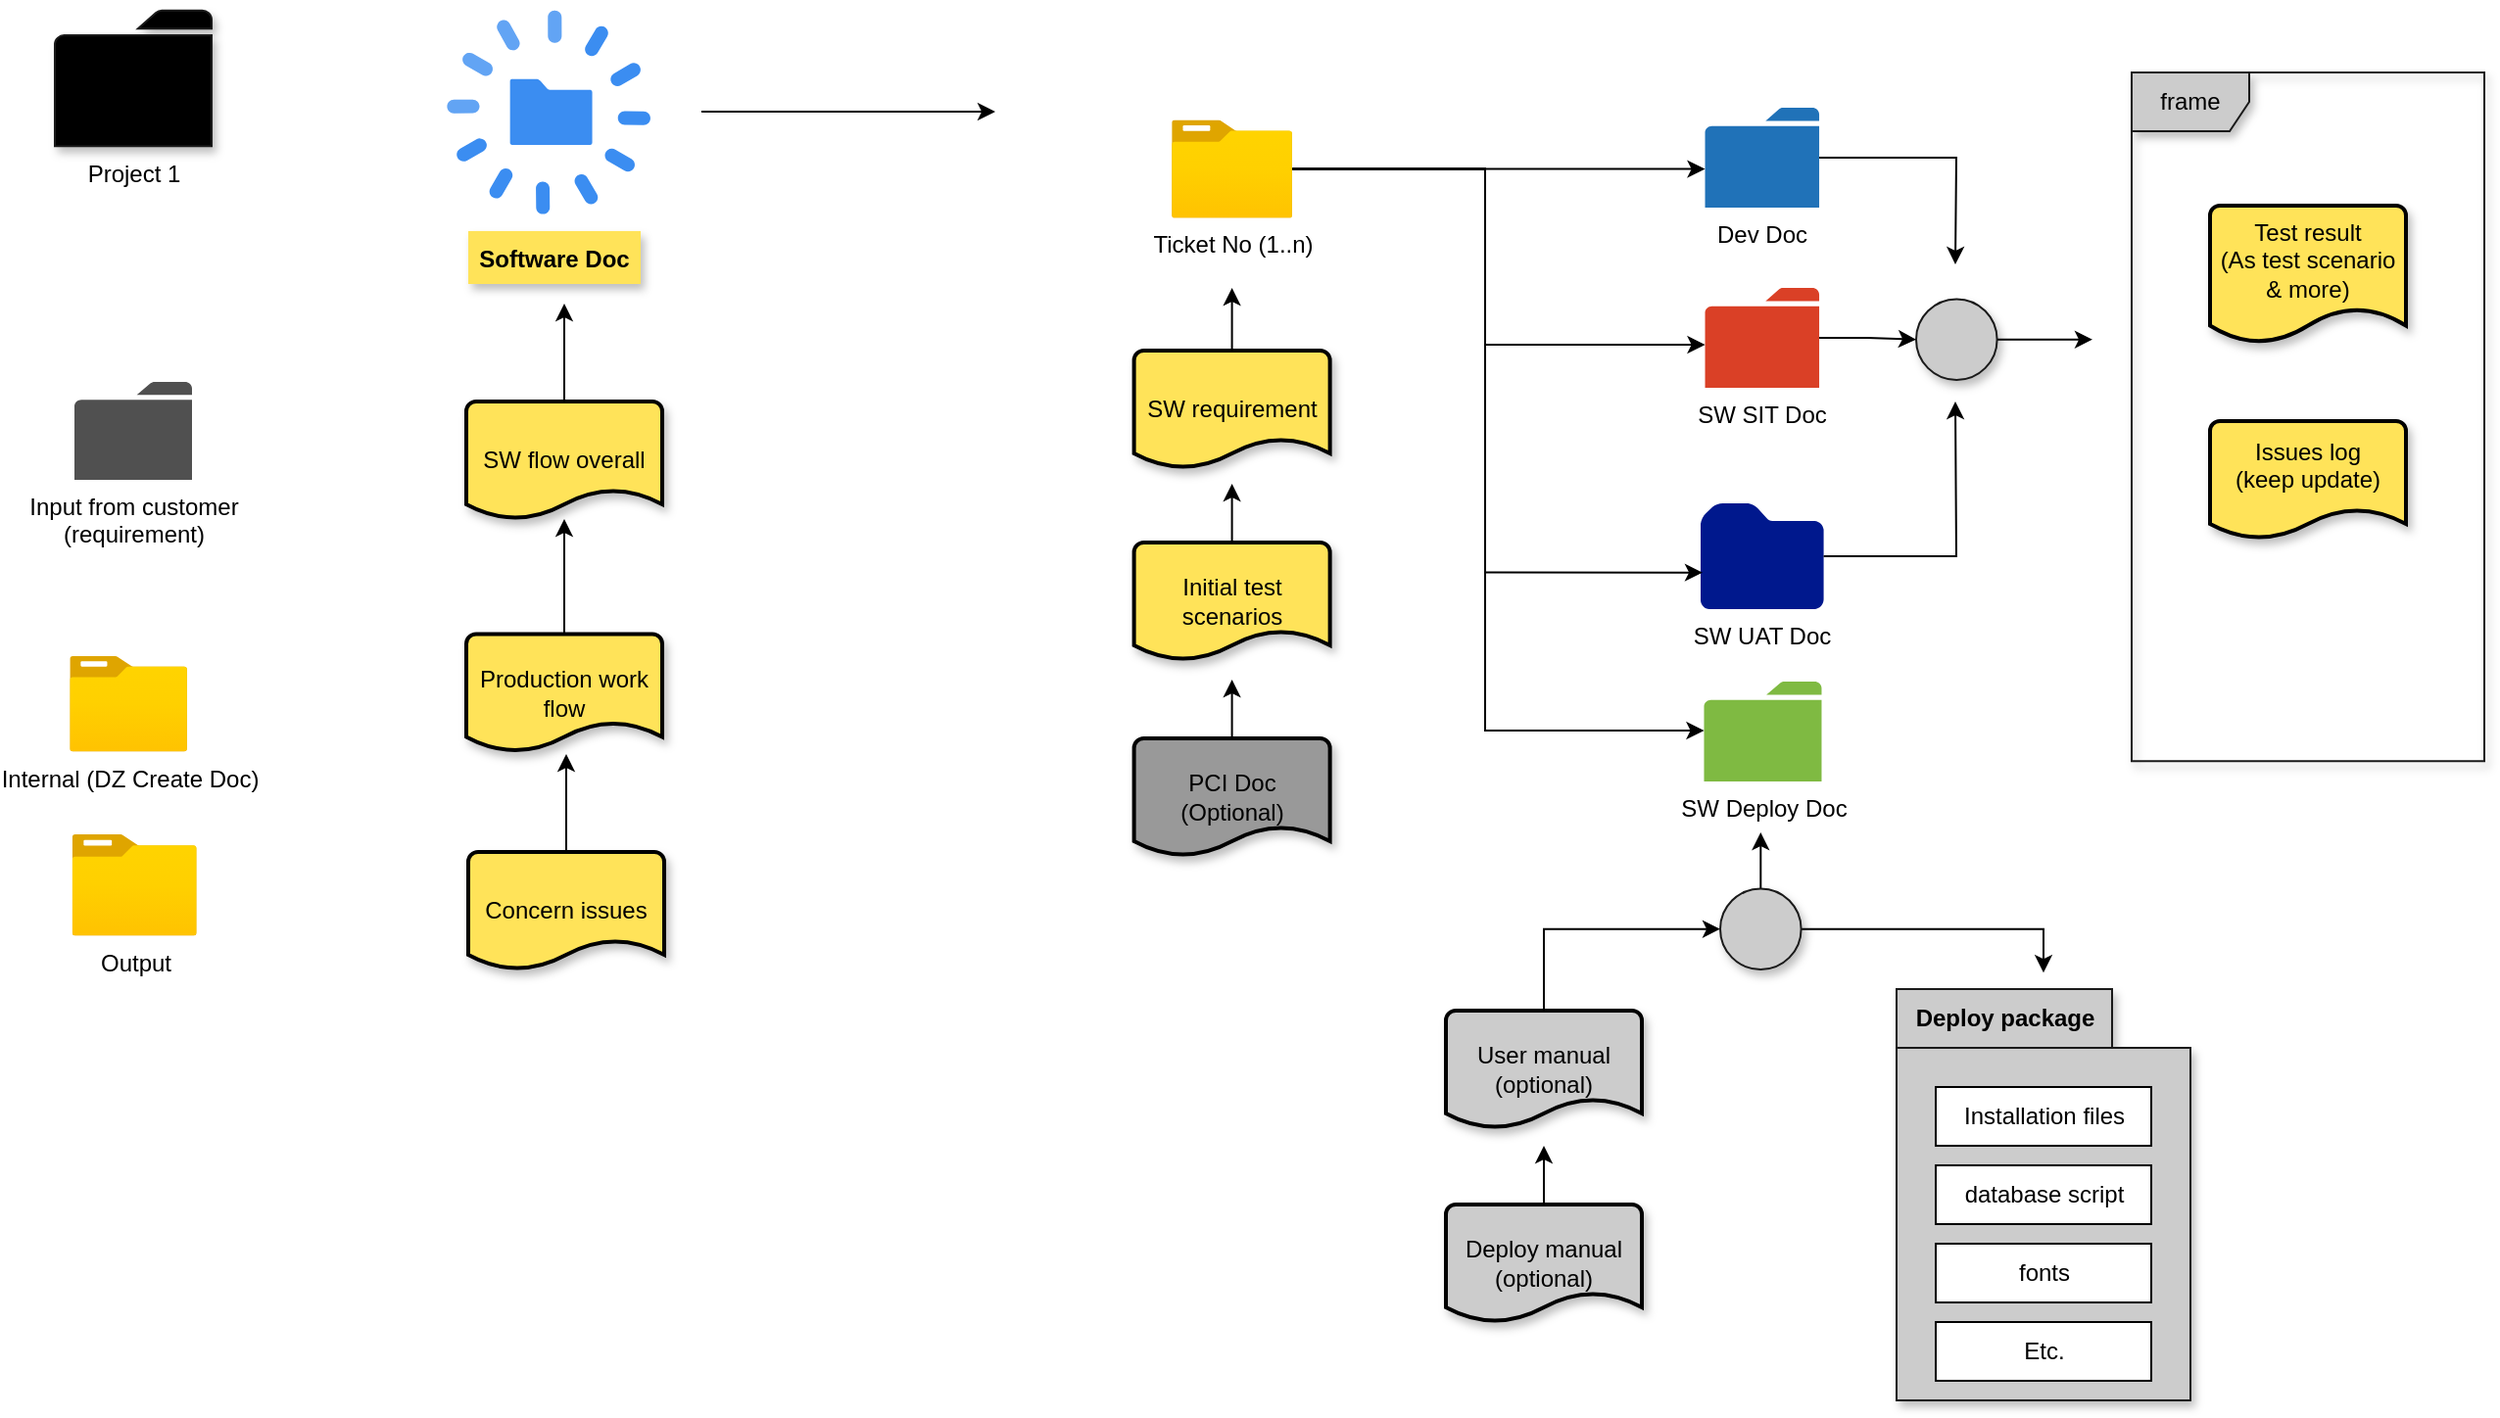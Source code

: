 <mxfile version="14.4.2" type="github">
  <diagram id="TiC0w1Ht3yhiNNbJjkEy" name="Page-1">
    <mxGraphModel dx="1278" dy="575" grid="1" gridSize="10" guides="1" tooltips="1" connect="1" arrows="1" fold="1" page="1" pageScale="1" pageWidth="1169" pageHeight="827" math="0" shadow="0">
      <root>
        <mxCell id="0" />
        <mxCell id="1" parent="0" />
        <mxCell id="TR7oBmUhaJ_W7H3ZalQH-68" value="frame" style="shape=umlFrame;whiteSpace=wrap;html=1;shadow=1;strokeColor=#1A1A1A;fillColor=#CCCCCC;" vertex="1" parent="1">
          <mxGeometry x="1100" y="62.0" width="180" height="351.65" as="geometry" />
        </mxCell>
        <mxCell id="TR7oBmUhaJ_W7H3ZalQH-2" value="Project 1" style="pointerEvents=1;shadow=1;dashed=0;html=1;strokeColor=#1A1A1A;labelPosition=center;verticalLabelPosition=bottom;verticalAlign=top;outlineConnect=0;align=center;shape=mxgraph.office.concepts.folder;fillColor=#000000;" vertex="1" parent="1">
          <mxGeometry x="40" y="30.34" width="80" height="69.31" as="geometry" />
        </mxCell>
        <mxCell id="TR7oBmUhaJ_W7H3ZalQH-4" value="&lt;div&gt;Input from customer &lt;br&gt;&lt;/div&gt;&lt;div&gt;(requirement)&lt;/div&gt;" style="pointerEvents=1;shadow=0;dashed=0;html=1;strokeColor=none;fillColor=#505050;labelPosition=center;verticalLabelPosition=bottom;verticalAlign=top;outlineConnect=0;align=center;shape=mxgraph.office.concepts.folder;" vertex="1" parent="1">
          <mxGeometry x="50" y="220" width="60" height="50" as="geometry" />
        </mxCell>
        <mxCell id="TR7oBmUhaJ_W7H3ZalQH-8" value="Internal (DZ Create Doc)" style="aspect=fixed;html=1;points=[];align=center;image;fontSize=12;image=img/lib/azure2/general/Folder_Blank.svg;" vertex="1" parent="1">
          <mxGeometry x="47.57" y="360" width="60" height="48.7" as="geometry" />
        </mxCell>
        <mxCell id="TR7oBmUhaJ_W7H3ZalQH-15" value="Output" style="aspect=fixed;html=1;points=[];align=center;image;fontSize=12;image=img/lib/azure2/general/Folder_Blank.svg;" vertex="1" parent="1">
          <mxGeometry x="48.74" y="451" width="63.69" height="51.69" as="geometry" />
        </mxCell>
        <mxCell id="TR7oBmUhaJ_W7H3ZalQH-31" value="" style="group" vertex="1" connectable="0" parent="1">
          <mxGeometry x="610" y="80" width="332.79" height="382" as="geometry" />
        </mxCell>
        <mxCell id="TR7oBmUhaJ_W7H3ZalQH-9" value="SW UAT Doc" style="aspect=fixed;pointerEvents=1;shadow=0;dashed=0;html=1;strokeColor=none;labelPosition=center;verticalLabelPosition=bottom;verticalAlign=top;align=center;fillColor=#00188D;shape=mxgraph.mscae.enterprise.folder" vertex="1" parent="TR7oBmUhaJ_W7H3ZalQH-31">
          <mxGeometry x="270" y="202" width="62.79" height="54" as="geometry" />
        </mxCell>
        <mxCell id="TR7oBmUhaJ_W7H3ZalQH-10" value="SW Deploy Doc" style="pointerEvents=1;shadow=0;dashed=0;html=1;strokeColor=none;labelPosition=center;verticalLabelPosition=bottom;verticalAlign=top;outlineConnect=0;align=center;shape=mxgraph.office.concepts.folder;fillColor=#7FBA42;" vertex="1" parent="TR7oBmUhaJ_W7H3ZalQH-31">
          <mxGeometry x="271.74" y="293" width="60" height="51" as="geometry" />
        </mxCell>
        <mxCell id="TR7oBmUhaJ_W7H3ZalQH-11" value="SW SIT Doc" style="pointerEvents=1;shadow=0;dashed=0;html=1;strokeColor=none;labelPosition=center;verticalLabelPosition=bottom;verticalAlign=top;outlineConnect=0;align=center;shape=mxgraph.office.concepts.folder;fillColor=#DA4026;" vertex="1" parent="TR7oBmUhaJ_W7H3ZalQH-31">
          <mxGeometry x="272.26" y="92" width="58.26" height="51" as="geometry" />
        </mxCell>
        <mxCell id="TR7oBmUhaJ_W7H3ZalQH-26" style="edgeStyle=orthogonalEdgeStyle;rounded=0;orthogonalLoop=1;jettySize=auto;html=1;" edge="1" parent="TR7oBmUhaJ_W7H3ZalQH-31" source="TR7oBmUhaJ_W7H3ZalQH-12" target="TR7oBmUhaJ_W7H3ZalQH-11">
          <mxGeometry relative="1" as="geometry">
            <Array as="points">
              <mxPoint x="160" y="31" />
              <mxPoint x="160" y="121" />
            </Array>
          </mxGeometry>
        </mxCell>
        <mxCell id="TR7oBmUhaJ_W7H3ZalQH-27" style="edgeStyle=orthogonalEdgeStyle;rounded=0;orthogonalLoop=1;jettySize=auto;html=1;entryX=0.016;entryY=0.654;entryDx=0;entryDy=0;entryPerimeter=0;" edge="1" parent="TR7oBmUhaJ_W7H3ZalQH-31" source="TR7oBmUhaJ_W7H3ZalQH-12" target="TR7oBmUhaJ_W7H3ZalQH-9">
          <mxGeometry relative="1" as="geometry">
            <Array as="points">
              <mxPoint x="160" y="31" />
              <mxPoint x="160" y="237" />
            </Array>
          </mxGeometry>
        </mxCell>
        <mxCell id="TR7oBmUhaJ_W7H3ZalQH-28" style="edgeStyle=orthogonalEdgeStyle;rounded=0;orthogonalLoop=1;jettySize=auto;html=1;" edge="1" parent="TR7oBmUhaJ_W7H3ZalQH-31" source="TR7oBmUhaJ_W7H3ZalQH-12" target="TR7oBmUhaJ_W7H3ZalQH-10">
          <mxGeometry relative="1" as="geometry">
            <Array as="points">
              <mxPoint x="160" y="31" />
              <mxPoint x="160" y="318" />
            </Array>
          </mxGeometry>
        </mxCell>
        <mxCell id="TR7oBmUhaJ_W7H3ZalQH-12" value="Ticket No (1..n)" style="aspect=fixed;html=1;points=[];align=center;image;fontSize=12;image=img/lib/azure2/general/Folder_Blank.svg;" vertex="1" parent="TR7oBmUhaJ_W7H3ZalQH-31">
          <mxGeometry y="6.31" width="61.61" height="50" as="geometry" />
        </mxCell>
        <mxCell id="TR7oBmUhaJ_W7H3ZalQH-13" value="Dev Doc" style="pointerEvents=1;shadow=0;dashed=0;html=1;strokeColor=none;labelPosition=center;verticalLabelPosition=bottom;verticalAlign=top;outlineConnect=0;align=center;shape=mxgraph.office.concepts.folder;fillColor=#2072B8;" vertex="1" parent="TR7oBmUhaJ_W7H3ZalQH-31">
          <mxGeometry x="272.26" width="58.26" height="51" as="geometry" />
        </mxCell>
        <mxCell id="TR7oBmUhaJ_W7H3ZalQH-25" style="edgeStyle=orthogonalEdgeStyle;rounded=0;orthogonalLoop=1;jettySize=auto;html=1;" edge="1" parent="TR7oBmUhaJ_W7H3ZalQH-31" source="TR7oBmUhaJ_W7H3ZalQH-12" target="TR7oBmUhaJ_W7H3ZalQH-13">
          <mxGeometry relative="1" as="geometry">
            <Array as="points">
              <mxPoint x="40" y="31.31" />
              <mxPoint x="40" y="31.31" />
            </Array>
          </mxGeometry>
        </mxCell>
        <mxCell id="TR7oBmUhaJ_W7H3ZalQH-55" value="" style="group" vertex="1" connectable="0" parent="TR7oBmUhaJ_W7H3ZalQH-31">
          <mxGeometry x="-19.19" y="92" width="100.0" height="290" as="geometry" />
        </mxCell>
        <mxCell id="TR7oBmUhaJ_W7H3ZalQH-54" style="edgeStyle=orthogonalEdgeStyle;rounded=0;orthogonalLoop=1;jettySize=auto;html=1;" edge="1" parent="TR7oBmUhaJ_W7H3ZalQH-55" source="TR7oBmUhaJ_W7H3ZalQH-48">
          <mxGeometry relative="1" as="geometry">
            <mxPoint x="50.0" y="200" as="targetPoint" />
          </mxGeometry>
        </mxCell>
        <mxCell id="TR7oBmUhaJ_W7H3ZalQH-48" value="&lt;div&gt;PCI Doc&lt;/div&gt;&lt;div&gt;(Optional)&lt;br&gt;&lt;/div&gt;" style="strokeWidth=2;html=1;shape=mxgraph.flowchart.document2;whiteSpace=wrap;size=0.25;shadow=1;fillColor=#999999;" vertex="1" parent="TR7oBmUhaJ_W7H3ZalQH-55">
          <mxGeometry x="5.684e-14" y="230" width="100" height="60" as="geometry" />
        </mxCell>
        <mxCell id="TR7oBmUhaJ_W7H3ZalQH-52" style="edgeStyle=orthogonalEdgeStyle;rounded=0;orthogonalLoop=1;jettySize=auto;html=1;" edge="1" parent="TR7oBmUhaJ_W7H3ZalQH-55" source="TR7oBmUhaJ_W7H3ZalQH-44">
          <mxGeometry relative="1" as="geometry">
            <mxPoint x="50.0" as="targetPoint" />
          </mxGeometry>
        </mxCell>
        <mxCell id="TR7oBmUhaJ_W7H3ZalQH-44" value="SW requirement" style="strokeWidth=2;html=1;shape=mxgraph.flowchart.document2;whiteSpace=wrap;size=0.25;shadow=1;fillColor=#FFE359;" vertex="1" parent="TR7oBmUhaJ_W7H3ZalQH-55">
          <mxGeometry y="32" width="100" height="60" as="geometry" />
        </mxCell>
        <mxCell id="TR7oBmUhaJ_W7H3ZalQH-53" style="edgeStyle=orthogonalEdgeStyle;rounded=0;orthogonalLoop=1;jettySize=auto;html=1;" edge="1" parent="TR7oBmUhaJ_W7H3ZalQH-55" source="TR7oBmUhaJ_W7H3ZalQH-45">
          <mxGeometry relative="1" as="geometry">
            <mxPoint x="50.0" y="100" as="targetPoint" />
          </mxGeometry>
        </mxCell>
        <mxCell id="TR7oBmUhaJ_W7H3ZalQH-45" value="Initial test scenarios" style="strokeWidth=2;html=1;shape=mxgraph.flowchart.document2;whiteSpace=wrap;size=0.25;shadow=1;fillColor=#FFE359;" vertex="1" parent="TR7oBmUhaJ_W7H3ZalQH-55">
          <mxGeometry x="5.684e-14" y="130" width="100" height="60" as="geometry" />
        </mxCell>
        <mxCell id="TR7oBmUhaJ_W7H3ZalQH-32" value="" style="group" vertex="1" connectable="0" parent="1">
          <mxGeometry x="240" y="30.34" width="110" height="139.66" as="geometry" />
        </mxCell>
        <mxCell id="TR7oBmUhaJ_W7H3ZalQH-29" value="" style="html=1;aspect=fixed;strokeColor=none;shadow=0;align=center;verticalAlign=top;fillColor=#3B8DF1;shape=mxgraph.gcp2.lifecycle" vertex="1" parent="TR7oBmUhaJ_W7H3ZalQH-32">
          <mxGeometry width="103.983" height="103.983" as="geometry" />
        </mxCell>
        <mxCell id="TR7oBmUhaJ_W7H3ZalQH-30" value="Software Doc" style="text;align=center;fontStyle=1;verticalAlign=middle;spacingLeft=3;spacingRight=3;strokeColor=none;rotatable=0;points=[[0,0.5],[1,0.5]];portConstraint=eastwest;shadow=1;fillColor=#FFE359;" vertex="1" parent="TR7oBmUhaJ_W7H3ZalQH-32">
          <mxGeometry x="11" y="112.624" width="88" height="27.036" as="geometry" />
        </mxCell>
        <mxCell id="TR7oBmUhaJ_W7H3ZalQH-37" style="edgeStyle=orthogonalEdgeStyle;rounded=0;orthogonalLoop=1;jettySize=auto;html=1;" edge="1" parent="1">
          <mxGeometry relative="1" as="geometry">
            <mxPoint x="520" y="82" as="targetPoint" />
            <mxPoint x="370" y="82" as="sourcePoint" />
            <Array as="points">
              <mxPoint x="480" y="82" />
              <mxPoint x="480" y="82" />
            </Array>
          </mxGeometry>
        </mxCell>
        <mxCell id="TR7oBmUhaJ_W7H3ZalQH-39" style="edgeStyle=orthogonalEdgeStyle;rounded=0;orthogonalLoop=1;jettySize=auto;html=1;" edge="1" parent="1" source="TR7oBmUhaJ_W7H3ZalQH-38">
          <mxGeometry relative="1" as="geometry">
            <mxPoint x="300" y="180" as="targetPoint" />
          </mxGeometry>
        </mxCell>
        <mxCell id="TR7oBmUhaJ_W7H3ZalQH-38" value="&lt;div&gt;SW flow overall&lt;br&gt;&lt;/div&gt;" style="strokeWidth=2;html=1;shape=mxgraph.flowchart.document2;whiteSpace=wrap;size=0.25;shadow=1;fillColor=#FFE359;" vertex="1" parent="1">
          <mxGeometry x="250" y="230" width="100" height="60" as="geometry" />
        </mxCell>
        <mxCell id="TR7oBmUhaJ_W7H3ZalQH-41" style="edgeStyle=orthogonalEdgeStyle;rounded=0;orthogonalLoop=1;jettySize=auto;html=1;" edge="1" parent="1" source="TR7oBmUhaJ_W7H3ZalQH-40" target="TR7oBmUhaJ_W7H3ZalQH-38">
          <mxGeometry relative="1" as="geometry" />
        </mxCell>
        <mxCell id="TR7oBmUhaJ_W7H3ZalQH-40" value="Production work flow" style="strokeWidth=2;html=1;shape=mxgraph.flowchart.document2;whiteSpace=wrap;size=0.25;shadow=1;fillColor=#FFE359;" vertex="1" parent="1">
          <mxGeometry x="250" y="348.7" width="100" height="60" as="geometry" />
        </mxCell>
        <mxCell id="TR7oBmUhaJ_W7H3ZalQH-43" style="edgeStyle=orthogonalEdgeStyle;rounded=0;orthogonalLoop=1;jettySize=auto;html=1;" edge="1" parent="1" source="TR7oBmUhaJ_W7H3ZalQH-42">
          <mxGeometry relative="1" as="geometry">
            <mxPoint x="301" y="410" as="targetPoint" />
          </mxGeometry>
        </mxCell>
        <mxCell id="TR7oBmUhaJ_W7H3ZalQH-42" value="Concern issues" style="strokeWidth=2;html=1;shape=mxgraph.flowchart.document2;whiteSpace=wrap;size=0.25;shadow=1;fillColor=#FFE359;" vertex="1" parent="1">
          <mxGeometry x="251" y="460" width="100" height="60" as="geometry" />
        </mxCell>
        <mxCell id="TR7oBmUhaJ_W7H3ZalQH-46" value="&lt;div&gt;Issues log&lt;/div&gt;&lt;div&gt;(keep update)&lt;/div&gt;&lt;div&gt;&lt;br&gt;&lt;/div&gt;" style="strokeWidth=2;html=1;shape=mxgraph.flowchart.document2;whiteSpace=wrap;size=0.25;shadow=1;fillColor=#FFE359;" vertex="1" parent="1">
          <mxGeometry x="1140" y="240" width="100" height="60" as="geometry" />
        </mxCell>
        <mxCell id="TR7oBmUhaJ_W7H3ZalQH-47" value="&lt;div&gt;Test result&lt;/div&gt;&lt;div&gt;(As test scenario &amp;amp; more)&lt;/div&gt;&lt;div&gt;&lt;br&gt;&lt;/div&gt;" style="strokeWidth=2;html=1;shape=mxgraph.flowchart.document2;whiteSpace=wrap;size=0.25;shadow=1;fillColor=#FFE359;" vertex="1" parent="1">
          <mxGeometry x="1140" y="130" width="100" height="70" as="geometry" />
        </mxCell>
        <mxCell id="TR7oBmUhaJ_W7H3ZalQH-71" style="edgeStyle=orthogonalEdgeStyle;rounded=0;orthogonalLoop=1;jettySize=auto;html=1;entryX=0;entryY=0.5;entryDx=0;entryDy=0;" edge="1" parent="1" source="TR7oBmUhaJ_W7H3ZalQH-57" target="TR7oBmUhaJ_W7H3ZalQH-70">
          <mxGeometry relative="1" as="geometry">
            <Array as="points">
              <mxPoint x="800" y="499" />
            </Array>
          </mxGeometry>
        </mxCell>
        <mxCell id="TR7oBmUhaJ_W7H3ZalQH-57" value="&lt;div&gt;User manual&lt;/div&gt;&lt;div&gt;(optional)&lt;br&gt;&lt;/div&gt;" style="strokeWidth=2;html=1;shape=mxgraph.flowchart.document2;whiteSpace=wrap;size=0.25;shadow=1;fillColor=#CCCCCC;" vertex="1" parent="1">
          <mxGeometry x="750" y="541" width="100" height="60" as="geometry" />
        </mxCell>
        <mxCell id="TR7oBmUhaJ_W7H3ZalQH-76" style="edgeStyle=orthogonalEdgeStyle;rounded=0;orthogonalLoop=1;jettySize=auto;html=1;" edge="1" parent="1" source="TR7oBmUhaJ_W7H3ZalQH-58">
          <mxGeometry relative="1" as="geometry">
            <mxPoint x="800" y="610" as="targetPoint" />
          </mxGeometry>
        </mxCell>
        <mxCell id="TR7oBmUhaJ_W7H3ZalQH-58" value="&lt;div&gt;Deploy manual&lt;/div&gt;&lt;div&gt;(optional)&lt;br&gt;&lt;/div&gt;" style="strokeWidth=2;html=1;shape=mxgraph.flowchart.document2;whiteSpace=wrap;size=0.25;shadow=1;fillColor=#CCCCCC;" vertex="1" parent="1">
          <mxGeometry x="750" y="640" width="100" height="60" as="geometry" />
        </mxCell>
        <mxCell id="TR7oBmUhaJ_W7H3ZalQH-61" style="edgeStyle=orthogonalEdgeStyle;rounded=0;orthogonalLoop=1;jettySize=auto;html=1;" edge="1" parent="1" source="TR7oBmUhaJ_W7H3ZalQH-13">
          <mxGeometry relative="1" as="geometry">
            <mxPoint x="1010" y="160" as="targetPoint" />
          </mxGeometry>
        </mxCell>
        <mxCell id="TR7oBmUhaJ_W7H3ZalQH-69" style="edgeStyle=orthogonalEdgeStyle;rounded=0;orthogonalLoop=1;jettySize=auto;html=1;" edge="1" parent="1" source="TR7oBmUhaJ_W7H3ZalQH-62">
          <mxGeometry relative="1" as="geometry">
            <mxPoint x="1080" y="198.35" as="targetPoint" />
          </mxGeometry>
        </mxCell>
        <mxCell id="TR7oBmUhaJ_W7H3ZalQH-62" value="" style="ellipse;whiteSpace=wrap;html=1;aspect=fixed;shadow=1;strokeColor=#1A1A1A;fillColor=#CCCCCC;" vertex="1" parent="1">
          <mxGeometry x="990" y="177.7" width="41.3" height="41.3" as="geometry" />
        </mxCell>
        <mxCell id="TR7oBmUhaJ_W7H3ZalQH-63" style="edgeStyle=orthogonalEdgeStyle;rounded=0;orthogonalLoop=1;jettySize=auto;html=1;" edge="1" parent="1" source="TR7oBmUhaJ_W7H3ZalQH-9">
          <mxGeometry relative="1" as="geometry">
            <mxPoint x="1010" y="230" as="targetPoint" />
          </mxGeometry>
        </mxCell>
        <mxCell id="TR7oBmUhaJ_W7H3ZalQH-65" style="edgeStyle=orthogonalEdgeStyle;rounded=0;orthogonalLoop=1;jettySize=auto;html=1;" edge="1" parent="1" source="TR7oBmUhaJ_W7H3ZalQH-11" target="TR7oBmUhaJ_W7H3ZalQH-62">
          <mxGeometry relative="1" as="geometry" />
        </mxCell>
        <mxCell id="TR7oBmUhaJ_W7H3ZalQH-73" style="edgeStyle=orthogonalEdgeStyle;rounded=0;orthogonalLoop=1;jettySize=auto;html=1;" edge="1" parent="1" source="TR7oBmUhaJ_W7H3ZalQH-70">
          <mxGeometry relative="1" as="geometry">
            <mxPoint x="910.65" y="450" as="targetPoint" />
          </mxGeometry>
        </mxCell>
        <mxCell id="TR7oBmUhaJ_W7H3ZalQH-77" style="edgeStyle=orthogonalEdgeStyle;rounded=0;orthogonalLoop=1;jettySize=auto;html=1;entryX=0.5;entryY=-0.04;entryDx=0;entryDy=0;entryPerimeter=0;" edge="1" parent="1" source="TR7oBmUhaJ_W7H3ZalQH-70" target="TR7oBmUhaJ_W7H3ZalQH-74">
          <mxGeometry relative="1" as="geometry" />
        </mxCell>
        <mxCell id="TR7oBmUhaJ_W7H3ZalQH-70" value="" style="ellipse;whiteSpace=wrap;html=1;aspect=fixed;shadow=1;strokeColor=#1A1A1A;fillColor=#CCCCCC;" vertex="1" parent="1">
          <mxGeometry x="890" y="478.7" width="41.3" height="41.3" as="geometry" />
        </mxCell>
        <mxCell id="TR7oBmUhaJ_W7H3ZalQH-74" value="Deploy package" style="shape=folder;fontStyle=1;tabWidth=110;tabHeight=30;tabPosition=left;html=1;boundedLbl=1;labelInHeader=1;container=1;collapsible=0;recursiveResize=0;shadow=1;strokeColor=#1A1A1A;fillColor=#CCCCCC;" vertex="1" parent="1">
          <mxGeometry x="980" y="530" width="150" height="210" as="geometry" />
        </mxCell>
        <mxCell id="TR7oBmUhaJ_W7H3ZalQH-75" value="Installation files" style="html=1;" vertex="1" parent="TR7oBmUhaJ_W7H3ZalQH-74">
          <mxGeometry width="110" height="30" relative="1" as="geometry">
            <mxPoint x="20" y="50" as="offset" />
          </mxGeometry>
        </mxCell>
        <mxCell id="TR7oBmUhaJ_W7H3ZalQH-78" value="database script" style="html=1;" vertex="1" parent="TR7oBmUhaJ_W7H3ZalQH-74">
          <mxGeometry x="20" y="90" width="110" height="30" as="geometry" />
        </mxCell>
        <mxCell id="TR7oBmUhaJ_W7H3ZalQH-79" value="fonts" style="html=1;" vertex="1" parent="TR7oBmUhaJ_W7H3ZalQH-74">
          <mxGeometry x="20" y="130" width="110" height="30" as="geometry" />
        </mxCell>
        <mxCell id="TR7oBmUhaJ_W7H3ZalQH-80" value="Etc." style="html=1;" vertex="1" parent="TR7oBmUhaJ_W7H3ZalQH-74">
          <mxGeometry x="20" y="170" width="110" height="30" as="geometry" />
        </mxCell>
      </root>
    </mxGraphModel>
  </diagram>
</mxfile>
